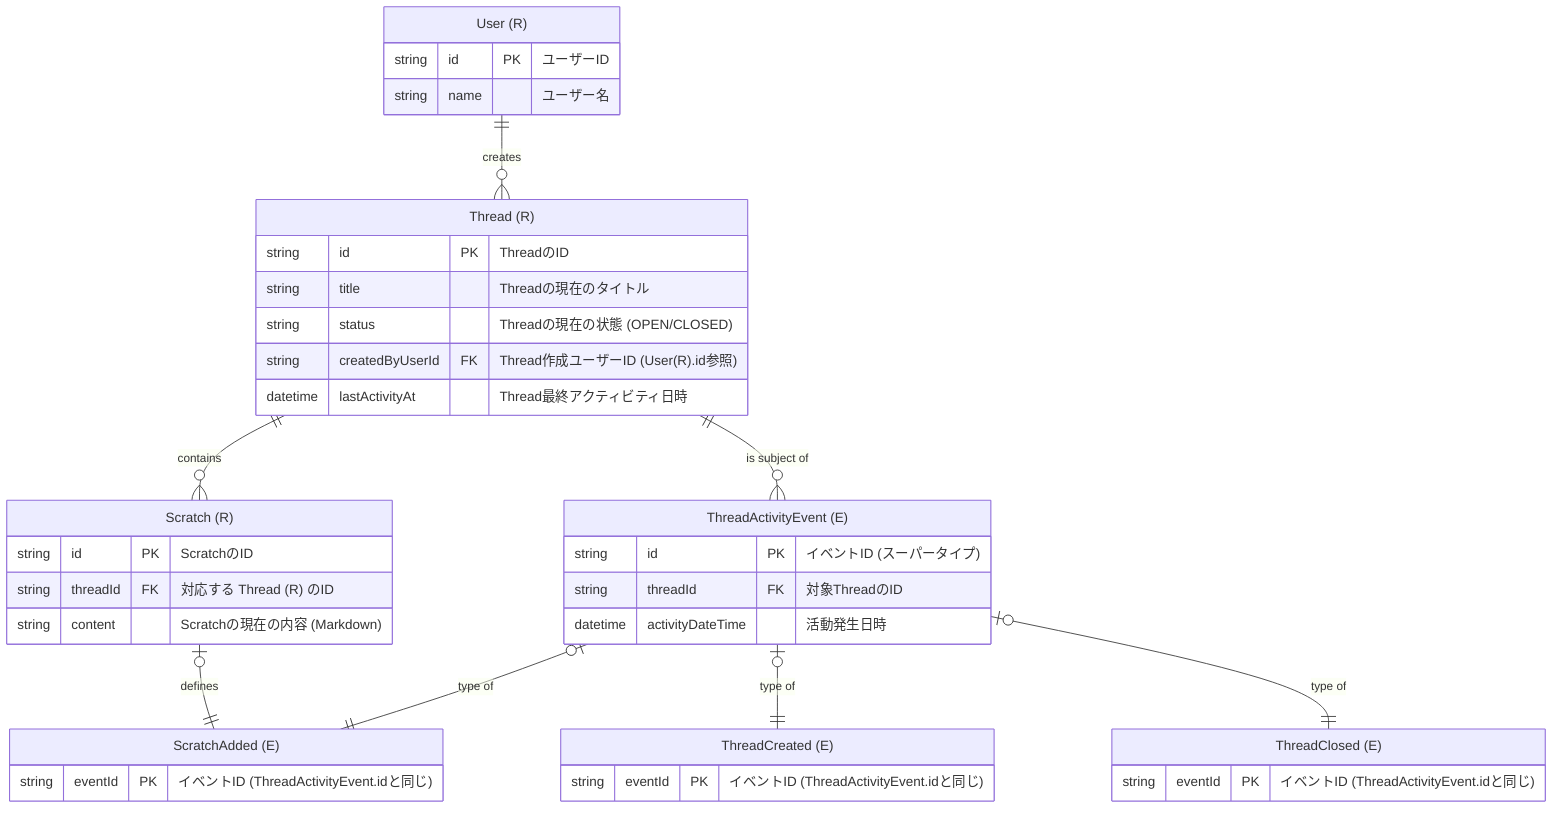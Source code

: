 erDiagram
    "User (R)" {
        string id PK "ユーザーID"
        string name "ユーザー名"
    }

    "Thread (R)" {
        string id PK "ThreadのID"
        string title "Threadの現在のタイトル"
        string status "Threadの現在の状態 (OPEN/CLOSED)"
        string createdByUserId FK "Thread作成ユーザーID (User(R).id参照)"
        datetime lastActivityAt "Thread最終アクティビティ日時"
    }

    "Scratch (R)" {
        string id PK "ScratchのID"
        string threadId FK "対応する Thread (R) のID"
        string content "Scratchの現在の内容 (Markdown)"
    }

    "ThreadActivityEvent (E)" {
        string id PK "イベントID (スーパータイプ)"
        string threadId FK "対象ThreadのID"
        datetime activityDateTime "活動発生日時"
    }

    "ThreadCreated (E)" {
        string eventId PK "イベントID (ThreadActivityEvent.idと同じ)"
    }

    "ScratchAdded (E)" {
        string eventId PK "イベントID (ThreadActivityEvent.idと同じ)"
    }

    "ThreadClosed (E)" {
        string eventId PK "イベントID (ThreadActivityEvent.idと同じ)"
    }

    "User (R)" ||--o{ "Thread (R)": "creates"
    "Thread (R)" ||--o{ "Scratch (R)": "contains"
    "Thread (R)" ||--o{ "ThreadActivityEvent (E)": "is subject of"
    "Scratch (R)" o|--|| "ScratchAdded (E)": "defines"
    "ThreadActivityEvent (E)" o|--|| "ThreadCreated (E)": "type of"
    "ThreadActivityEvent (E)" o|--|| "ScratchAdded (E)": "type of"
    "ThreadActivityEvent (E)" o|--|| "ThreadClosed (E)": "type of"